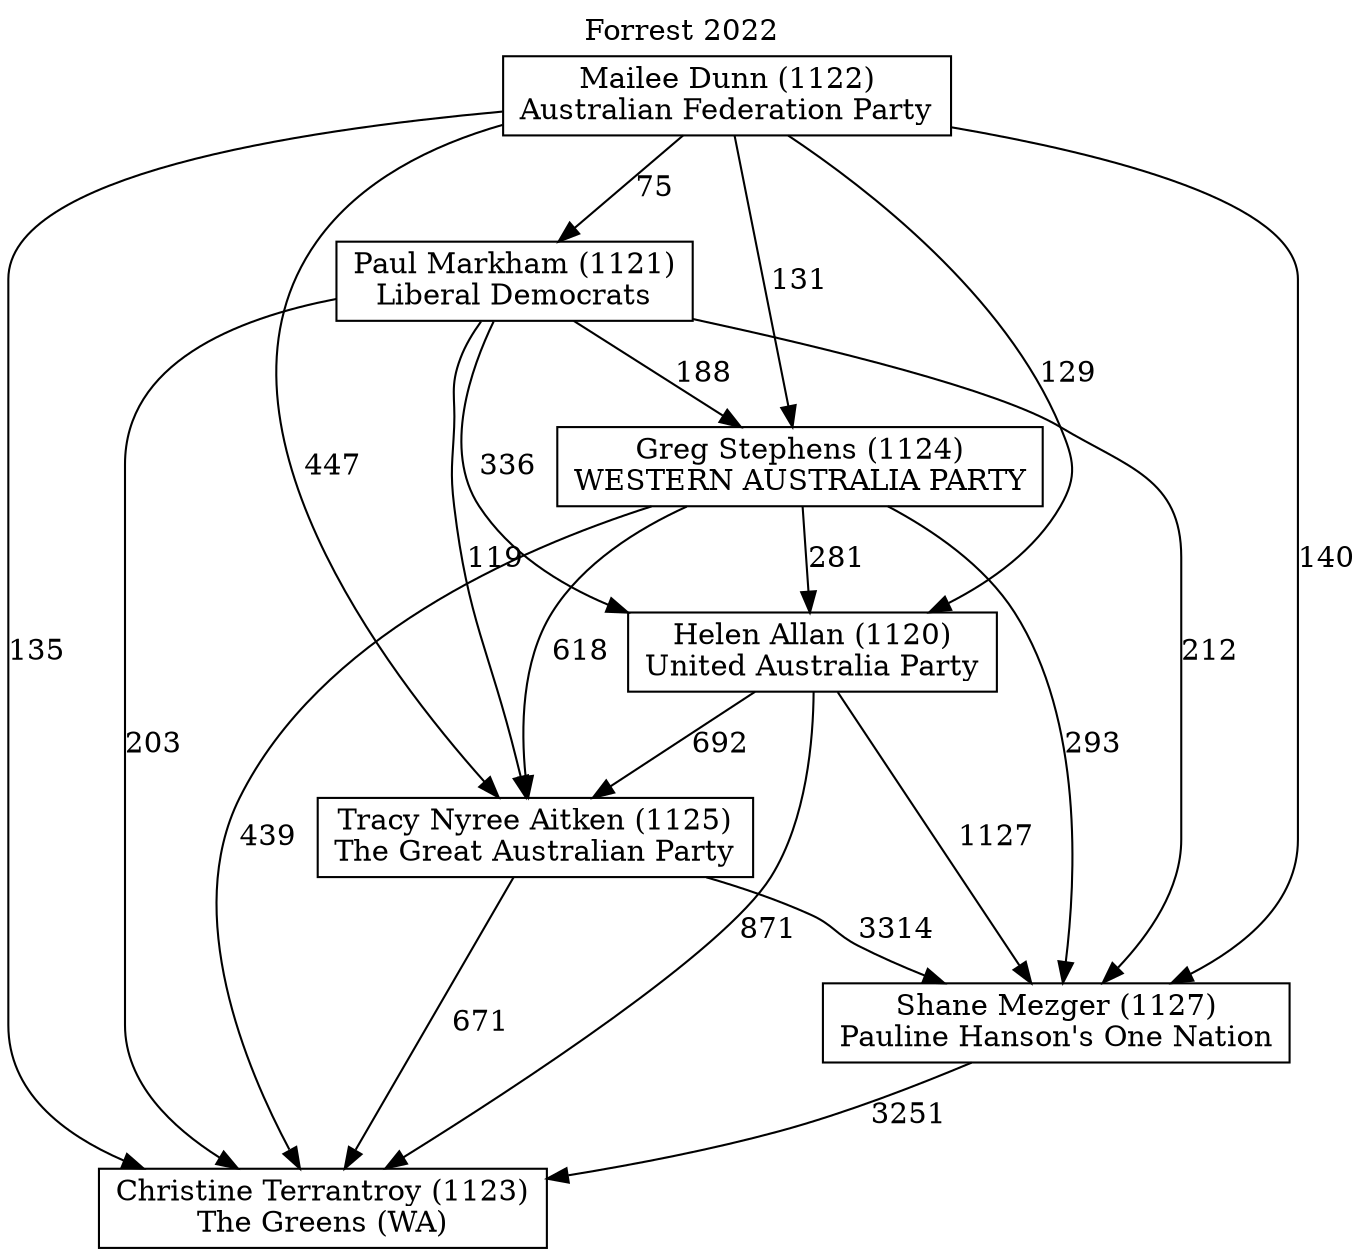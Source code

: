 // House preference flow
digraph "Christine Terrantroy (1123)_Forrest_2022" {
	graph [label="Forrest 2022" labelloc=t mclimit=10]
	node [shape=box]
	"Christine Terrantroy (1123)" [label="Christine Terrantroy (1123)
The Greens (WA)"]
	"Tracy Nyree Aitken (1125)" [label="Tracy Nyree Aitken (1125)
The Great Australian Party"]
	"Shane Mezger (1127)" [label="Shane Mezger (1127)
Pauline Hanson's One Nation"]
	"Greg Stephens (1124)" [label="Greg Stephens (1124)
WESTERN AUSTRALIA PARTY"]
	"Paul Markham (1121)" [label="Paul Markham (1121)
Liberal Democrats"]
	"Mailee Dunn (1122)" [label="Mailee Dunn (1122)
Australian Federation Party"]
	"Helen Allan (1120)" [label="Helen Allan (1120)
United Australia Party"]
	"Helen Allan (1120)" -> "Shane Mezger (1127)" [label=1127]
	"Helen Allan (1120)" -> "Tracy Nyree Aitken (1125)" [label=692]
	"Paul Markham (1121)" -> "Helen Allan (1120)" [label=336]
	"Paul Markham (1121)" -> "Tracy Nyree Aitken (1125)" [label=119]
	"Tracy Nyree Aitken (1125)" -> "Christine Terrantroy (1123)" [label=671]
	"Paul Markham (1121)" -> "Shane Mezger (1127)" [label=212]
	"Mailee Dunn (1122)" -> "Greg Stephens (1124)" [label=131]
	"Tracy Nyree Aitken (1125)" -> "Shane Mezger (1127)" [label=3314]
	"Greg Stephens (1124)" -> "Christine Terrantroy (1123)" [label=439]
	"Paul Markham (1121)" -> "Greg Stephens (1124)" [label=188]
	"Helen Allan (1120)" -> "Christine Terrantroy (1123)" [label=871]
	"Greg Stephens (1124)" -> "Shane Mezger (1127)" [label=293]
	"Mailee Dunn (1122)" -> "Christine Terrantroy (1123)" [label=135]
	"Greg Stephens (1124)" -> "Tracy Nyree Aitken (1125)" [label=618]
	"Mailee Dunn (1122)" -> "Tracy Nyree Aitken (1125)" [label=447]
	"Shane Mezger (1127)" -> "Christine Terrantroy (1123)" [label=3251]
	"Greg Stephens (1124)" -> "Helen Allan (1120)" [label=281]
	"Paul Markham (1121)" -> "Christine Terrantroy (1123)" [label=203]
	"Mailee Dunn (1122)" -> "Shane Mezger (1127)" [label=140]
	"Mailee Dunn (1122)" -> "Helen Allan (1120)" [label=129]
	"Mailee Dunn (1122)" -> "Paul Markham (1121)" [label=75]
}
